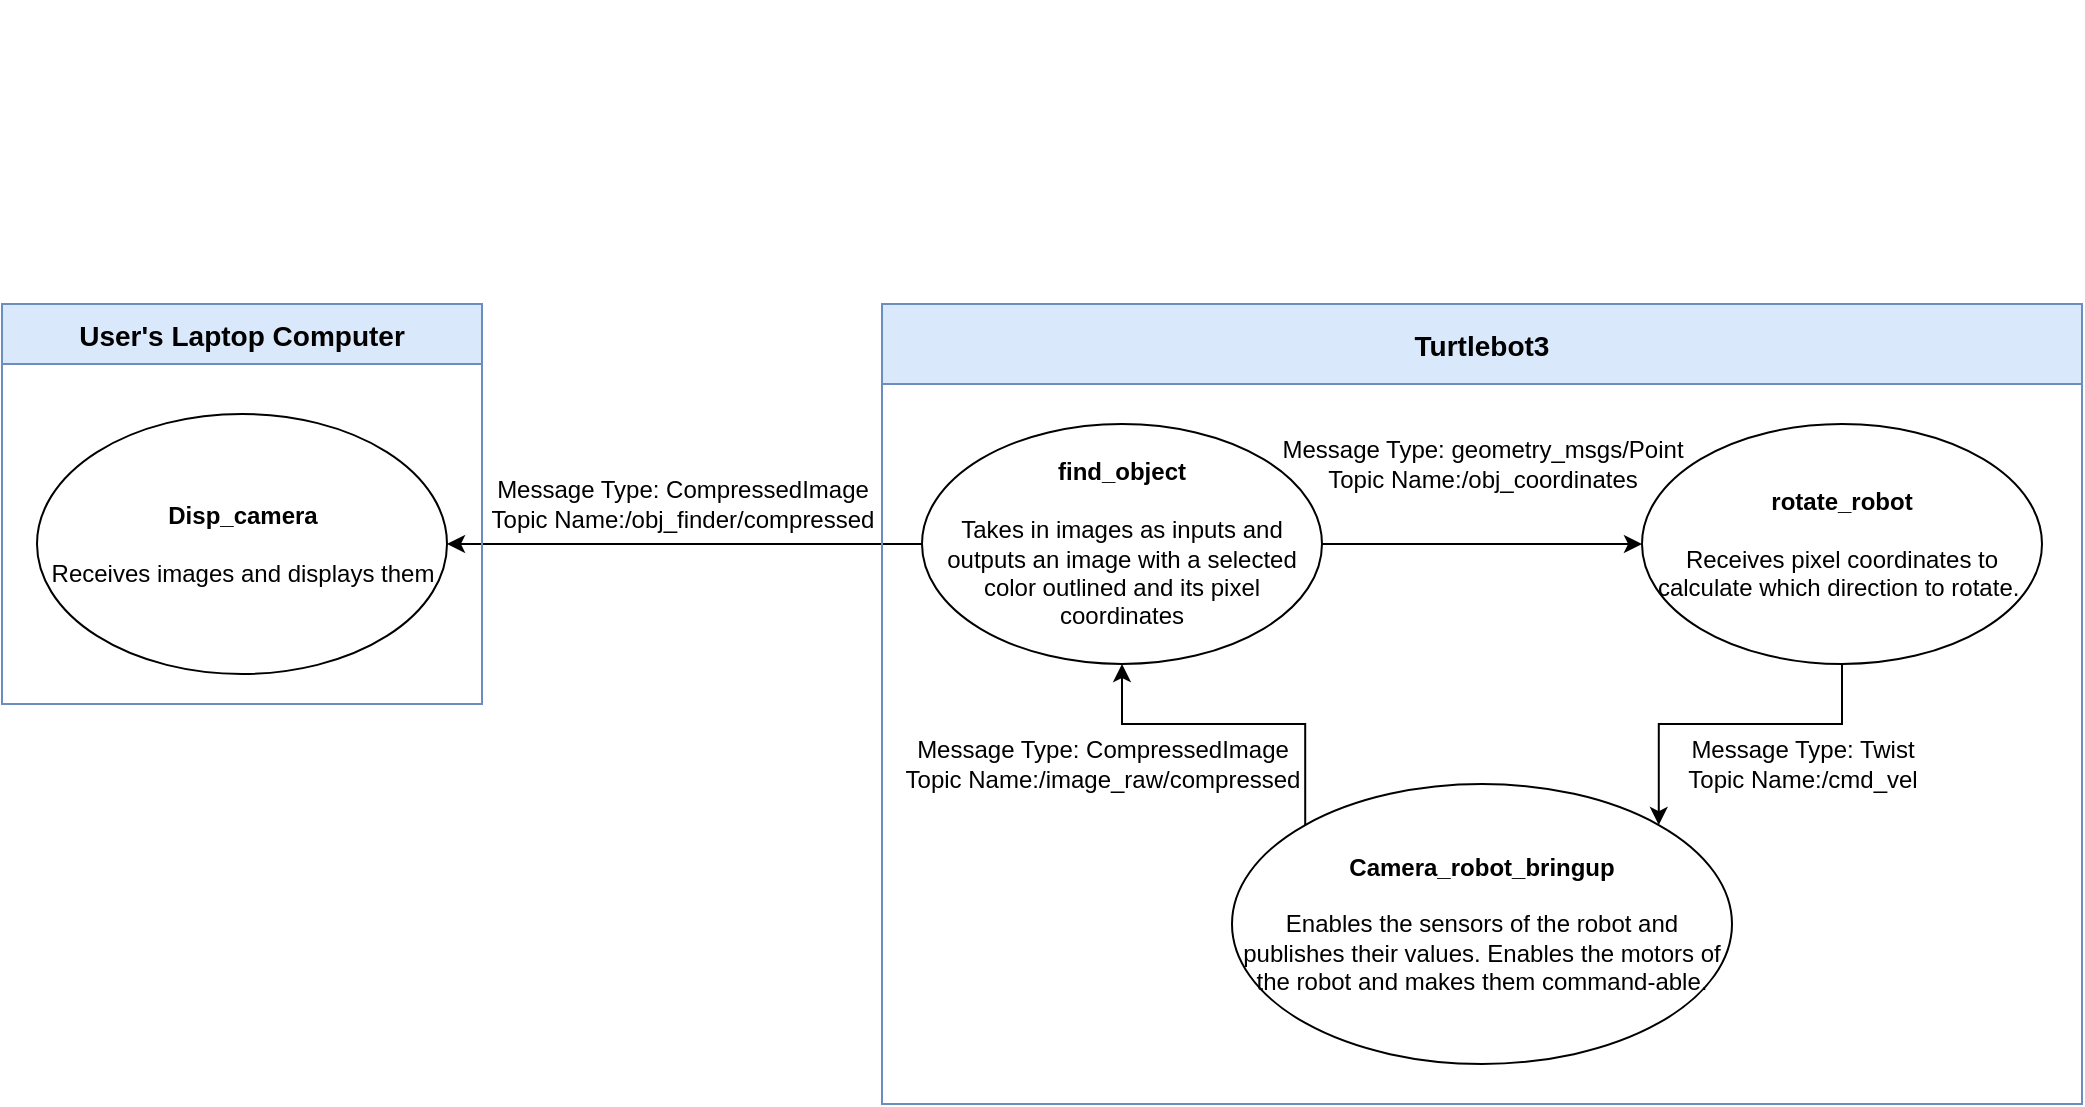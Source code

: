 <mxfile version="26.0.10">
  <diagram name="Page-1" id="00wZh-ol4it6JQkt7Gdd">
    <mxGraphModel dx="1323" dy="763" grid="1" gridSize="10" guides="1" tooltips="1" connect="1" arrows="1" fold="1" page="1" pageScale="1" pageWidth="850" pageHeight="1100" math="0" shadow="0">
      <root>
        <mxCell id="0" />
        <mxCell id="1" parent="0" />
        <mxCell id="07V669nHP71Aa5sQzjpy-9" style="edgeStyle=orthogonalEdgeStyle;rounded=0;orthogonalLoop=1;jettySize=auto;html=1;exitX=0;exitY=0.5;exitDx=0;exitDy=0;" parent="1" source="07V669nHP71Aa5sQzjpy-4" target="07V669nHP71Aa5sQzjpy-3" edge="1">
          <mxGeometry relative="1" as="geometry" />
        </mxCell>
        <mxCell id="07V669nHP71Aa5sQzjpy-11" value="Message Type: CompressedImage&lt;div&gt;Topic Name:/obj_finder/compressed&lt;/div&gt;" style="text;html=1;align=center;verticalAlign=middle;resizable=0;points=[];autosize=1;strokeColor=none;fillColor=none;" parent="1" vertex="1">
          <mxGeometry x="555" y="240" width="210" height="40" as="geometry" />
        </mxCell>
        <mxCell id="07V669nHP71Aa5sQzjpy-14" value="&lt;span style=&quot;color: rgba(0, 0, 0, 0); font-family: monospace; font-size: 0px; text-align: start;&quot;&gt;%3CmxGraphModel%3E%3Croot%3E%3CmxCell%20id%3D%220%22%2F%3E%3CmxCell%20id%3D%221%22%20parent%3D%220%22%2F%3E%3CmxCell%20id%3D%222%22%20value%3D%22Message%20Type%3A%20CompressedImage%26lt%3Bdiv%26gt%3BTopic%20Name%3A%2Ffind_object%2Fcompressed%26lt%3B%2Fdiv%26gt%3B%22%20style%3D%22text%3Bhtml%3D1%3Balign%3Dcenter%3BverticalAlign%3Dmiddle%3Bresizable%3D0%3Bpoints%3D%5B%5D%3Bautosize%3D1%3BstrokeColor%3Dnone%3BfillColor%3Dnone%3B%22%20vertex%3D%221%22%20parent%3D%221%22%3E%3CmxGeometry%20x%3D%22580%22%20y%3D%2273%22%20width%3D%22220%22%20height%3D%2240%22%20as%3D%22geometry%22%2F%3E%3C%2FmxCell%3E%3C%2Froot%3E%3C%2FmxGraphModel%3E&lt;/span&gt;" style="text;html=1;align=center;verticalAlign=middle;resizable=0;points=[];autosize=1;strokeColor=none;fillColor=none;" parent="1" vertex="1">
          <mxGeometry x="550" y="8" width="20" height="30" as="geometry" />
        </mxCell>
        <mxCell id="4XJyecxcwh25HMB2fOaj-1" value="User&#39;s Laptop Computer" style="swimlane;startSize=30;horizontal=1;containerType=tree;fontSize=14;fillColor=#dae8fc;strokeColor=#6c8ebf;" vertex="1" parent="1">
          <mxGeometry x="320" y="160" width="240" height="200" as="geometry">
            <mxRectangle x="470" y="400" width="120" height="30" as="alternateBounds" />
          </mxGeometry>
        </mxCell>
        <mxCell id="07V669nHP71Aa5sQzjpy-3" value="&lt;b&gt;Disp_camera&lt;/b&gt;&lt;div&gt;&lt;b&gt;&lt;br&gt;&lt;/b&gt;&lt;/div&gt;&lt;div&gt;Receives images and displays them&lt;/div&gt;" style="ellipse;whiteSpace=wrap;html=1;" parent="4XJyecxcwh25HMB2fOaj-1" vertex="1">
          <mxGeometry x="17.5" y="55" width="205" height="130" as="geometry" />
        </mxCell>
        <mxCell id="4XJyecxcwh25HMB2fOaj-4" value="Turtlebot3" style="swimlane;startSize=40;horizontal=1;containerType=tree;fontSize=14;fillColor=#dae8fc;strokeColor=#6c8ebf;" vertex="1" parent="1">
          <mxGeometry x="760" y="160" width="600" height="400" as="geometry">
            <mxRectangle x="470" y="400" width="120" height="30" as="alternateBounds" />
          </mxGeometry>
        </mxCell>
        <mxCell id="07V669nHP71Aa5sQzjpy-7" value="&lt;b&gt;rotate_robot&lt;/b&gt;&lt;div&gt;&lt;b&gt;&lt;br&gt;&lt;/b&gt;&lt;/div&gt;&lt;div&gt;Receives pixel coordinates to calculate which direction to rotate.&amp;nbsp;&lt;/div&gt;" style="ellipse;whiteSpace=wrap;html=1;" parent="4XJyecxcwh25HMB2fOaj-4" vertex="1">
          <mxGeometry x="380" y="60" width="200" height="120" as="geometry" />
        </mxCell>
        <mxCell id="07V669nHP71Aa5sQzjpy-12" value="Message Type: geometry_msgs/Point&lt;div&gt;Topic Name:/obj_coordinates&lt;/div&gt;" style="text;html=1;align=center;verticalAlign=middle;resizable=0;points=[];autosize=1;strokeColor=none;fillColor=none;" parent="4XJyecxcwh25HMB2fOaj-4" vertex="1">
          <mxGeometry x="190" y="60" width="220" height="40" as="geometry" />
        </mxCell>
        <mxCell id="07V669nHP71Aa5sQzjpy-4" value="&lt;b&gt;find_object&lt;/b&gt;&lt;div&gt;&lt;b&gt;&lt;br&gt;&lt;/b&gt;&lt;/div&gt;&lt;div&gt;Takes in images as inputs and outputs an image with a selected color outlined and its pixel coordinates&lt;/div&gt;" style="ellipse;whiteSpace=wrap;html=1;" parent="4XJyecxcwh25HMB2fOaj-4" vertex="1">
          <mxGeometry x="20" y="60" width="200" height="120" as="geometry" />
        </mxCell>
        <mxCell id="07V669nHP71Aa5sQzjpy-10" style="edgeStyle=orthogonalEdgeStyle;rounded=0;orthogonalLoop=1;jettySize=auto;html=1;exitX=1;exitY=0.5;exitDx=0;exitDy=0;entryX=0;entryY=0.5;entryDx=0;entryDy=0;" parent="4XJyecxcwh25HMB2fOaj-4" source="07V669nHP71Aa5sQzjpy-4" target="07V669nHP71Aa5sQzjpy-7" edge="1">
          <mxGeometry relative="1" as="geometry" />
        </mxCell>
        <mxCell id="07V669nHP71Aa5sQzjpy-6" value="&lt;b&gt;Camera_robot_bringup&lt;br&gt;&lt;/b&gt;&lt;div&gt;&lt;b&gt;&lt;br&gt;&lt;/b&gt;&lt;/div&gt;&lt;div&gt;Enables the sensors of the robot and publishes their values. Enables the motors of the robot and makes them command-able.&lt;/div&gt;" style="ellipse;whiteSpace=wrap;html=1;" parent="4XJyecxcwh25HMB2fOaj-4" vertex="1">
          <mxGeometry x="175" y="240" width="250" height="140" as="geometry" />
        </mxCell>
        <mxCell id="07V669nHP71Aa5sQzjpy-13" style="edgeStyle=orthogonalEdgeStyle;rounded=0;orthogonalLoop=1;jettySize=auto;html=1;exitX=0;exitY=0;exitDx=0;exitDy=0;entryX=0.5;entryY=1;entryDx=0;entryDy=0;" parent="4XJyecxcwh25HMB2fOaj-4" source="07V669nHP71Aa5sQzjpy-6" target="07V669nHP71Aa5sQzjpy-4" edge="1">
          <mxGeometry relative="1" as="geometry" />
        </mxCell>
        <mxCell id="07V669nHP71Aa5sQzjpy-19" style="edgeStyle=orthogonalEdgeStyle;rounded=0;orthogonalLoop=1;jettySize=auto;html=1;exitX=0.5;exitY=1;exitDx=0;exitDy=0;entryX=1;entryY=0;entryDx=0;entryDy=0;" parent="4XJyecxcwh25HMB2fOaj-4" source="07V669nHP71Aa5sQzjpy-7" target="07V669nHP71Aa5sQzjpy-6" edge="1">
          <mxGeometry relative="1" as="geometry" />
        </mxCell>
        <mxCell id="07V669nHP71Aa5sQzjpy-16" value="Message Type: CompressedImage&lt;div&gt;Topic Name:/image_raw/compressed&lt;/div&gt;" style="text;html=1;align=center;verticalAlign=middle;resizable=0;points=[];autosize=1;strokeColor=none;fillColor=none;" parent="4XJyecxcwh25HMB2fOaj-4" vertex="1">
          <mxGeometry y="210" width="220" height="40" as="geometry" />
        </mxCell>
        <mxCell id="07V669nHP71Aa5sQzjpy-18" value="Message Type: Twist&lt;div&gt;Topic Name:/cmd_vel&lt;/div&gt;" style="text;html=1;align=center;verticalAlign=middle;resizable=0;points=[];autosize=1;strokeColor=none;fillColor=none;" parent="4XJyecxcwh25HMB2fOaj-4" vertex="1">
          <mxGeometry x="390" y="210" width="140" height="40" as="geometry" />
        </mxCell>
      </root>
    </mxGraphModel>
  </diagram>
</mxfile>
